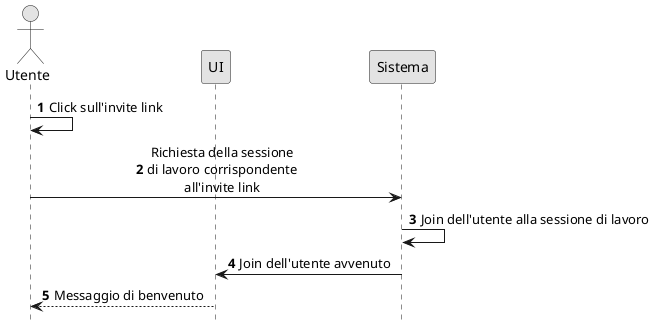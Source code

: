 
  ┌─┐
  ║"│
  └┬┘
  ┌┼┐
   │                         ┌──┐                      ┌───────┐
  ┌┴┐                        │UI│                      │Sistema│
Utente                       └┬─┘                      └───┬───┘
  │────┐                                                   │
  │    │ <b>1</b>                                          │
  │<───┘ Click sull'invite link                            │
  │                                                        │
  │                           │                            │
  │               2 Richiesta della sessione               │
  │               di lavoro corrispondente                 │
  │               all'invite link                          │
  │ ───────────────────────────────────────────────────────>
  │                           │                            │
  │                           │                            │────┐
  │                           │                            │    │ <b>3</b>
  │                           │                            │<───┘ Join dell'utente alla sessione di lavoro
  │                           │                            │
  │                           │                            │
  │                           │ 4 Join dell'utente avvenuto│
  │                           │ <───────────────────────────
  │                           │                            │
  │  5 Messaggio di benvenuto │                            │
  │ <─ ─ ─ ─ ─ ─ ─ ─ ─ ─ ─ ─ ─                             │
  │                           │                            │

@startuml
hide footbox
autonumber

skinparam shadowing false
skinparam sequenceMessageAlign center
skinparam monochrome true

Actor Utente
participant UI
Utente -> Utente    :   Click sull'invite link
Utente -> Sistema   :   Richiesta della sessione\ndi lavoro corrispondente\nall'invite link

Sistema -> Sistema  :   Join dell'utente alla sessione di lavoro
Sistema -> UI       :   Join dell'utente avvenuto
UI --> Utente        :   Messaggio di benvenuto
@enduml
